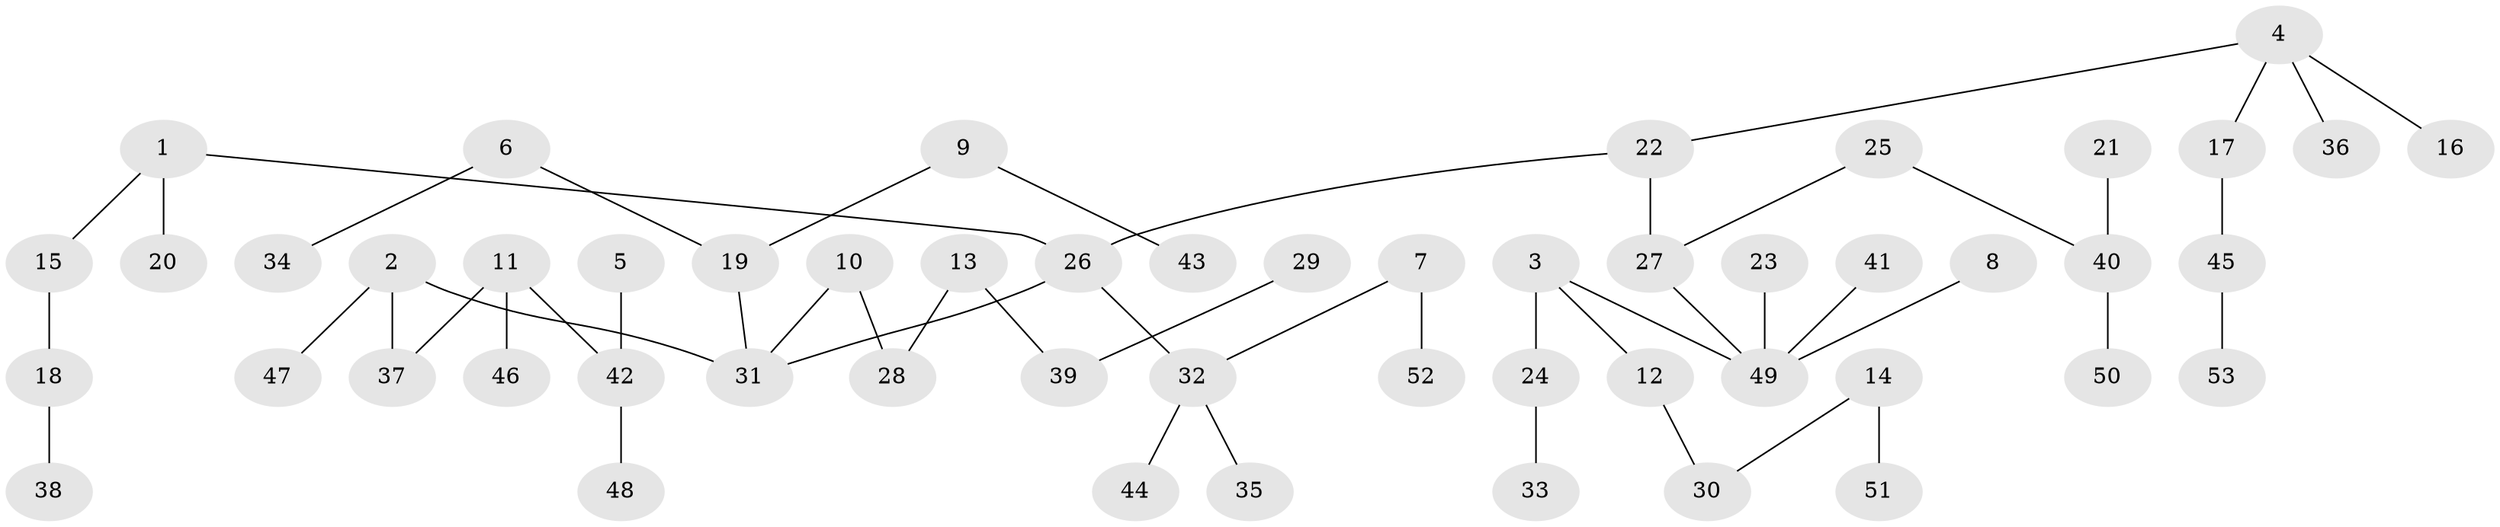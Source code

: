 // original degree distribution, {5: 0.01904761904761905, 4: 0.08571428571428572, 6: 0.02857142857142857, 1: 0.47619047619047616, 3: 0.11428571428571428, 2: 0.2761904761904762}
// Generated by graph-tools (version 1.1) at 2025/02/03/09/25 03:02:19]
// undirected, 53 vertices, 52 edges
graph export_dot {
graph [start="1"]
  node [color=gray90,style=filled];
  1;
  2;
  3;
  4;
  5;
  6;
  7;
  8;
  9;
  10;
  11;
  12;
  13;
  14;
  15;
  16;
  17;
  18;
  19;
  20;
  21;
  22;
  23;
  24;
  25;
  26;
  27;
  28;
  29;
  30;
  31;
  32;
  33;
  34;
  35;
  36;
  37;
  38;
  39;
  40;
  41;
  42;
  43;
  44;
  45;
  46;
  47;
  48;
  49;
  50;
  51;
  52;
  53;
  1 -- 15 [weight=1.0];
  1 -- 20 [weight=1.0];
  1 -- 26 [weight=1.0];
  2 -- 31 [weight=1.0];
  2 -- 37 [weight=1.0];
  2 -- 47 [weight=1.0];
  3 -- 12 [weight=1.0];
  3 -- 24 [weight=1.0];
  3 -- 49 [weight=1.0];
  4 -- 16 [weight=1.0];
  4 -- 17 [weight=1.0];
  4 -- 22 [weight=1.0];
  4 -- 36 [weight=1.0];
  5 -- 42 [weight=1.0];
  6 -- 19 [weight=1.0];
  6 -- 34 [weight=1.0];
  7 -- 32 [weight=1.0];
  7 -- 52 [weight=1.0];
  8 -- 49 [weight=1.0];
  9 -- 19 [weight=1.0];
  9 -- 43 [weight=1.0];
  10 -- 28 [weight=1.0];
  10 -- 31 [weight=1.0];
  11 -- 37 [weight=1.0];
  11 -- 42 [weight=1.0];
  11 -- 46 [weight=1.0];
  12 -- 30 [weight=1.0];
  13 -- 28 [weight=1.0];
  13 -- 39 [weight=1.0];
  14 -- 30 [weight=1.0];
  14 -- 51 [weight=1.0];
  15 -- 18 [weight=1.0];
  17 -- 45 [weight=1.0];
  18 -- 38 [weight=1.0];
  19 -- 31 [weight=1.0];
  21 -- 40 [weight=1.0];
  22 -- 26 [weight=1.0];
  22 -- 27 [weight=1.0];
  23 -- 49 [weight=1.0];
  24 -- 33 [weight=1.0];
  25 -- 27 [weight=1.0];
  25 -- 40 [weight=1.0];
  26 -- 31 [weight=1.0];
  26 -- 32 [weight=1.0];
  27 -- 49 [weight=1.0];
  29 -- 39 [weight=1.0];
  32 -- 35 [weight=1.0];
  32 -- 44 [weight=1.0];
  40 -- 50 [weight=1.0];
  41 -- 49 [weight=1.0];
  42 -- 48 [weight=1.0];
  45 -- 53 [weight=1.0];
}

